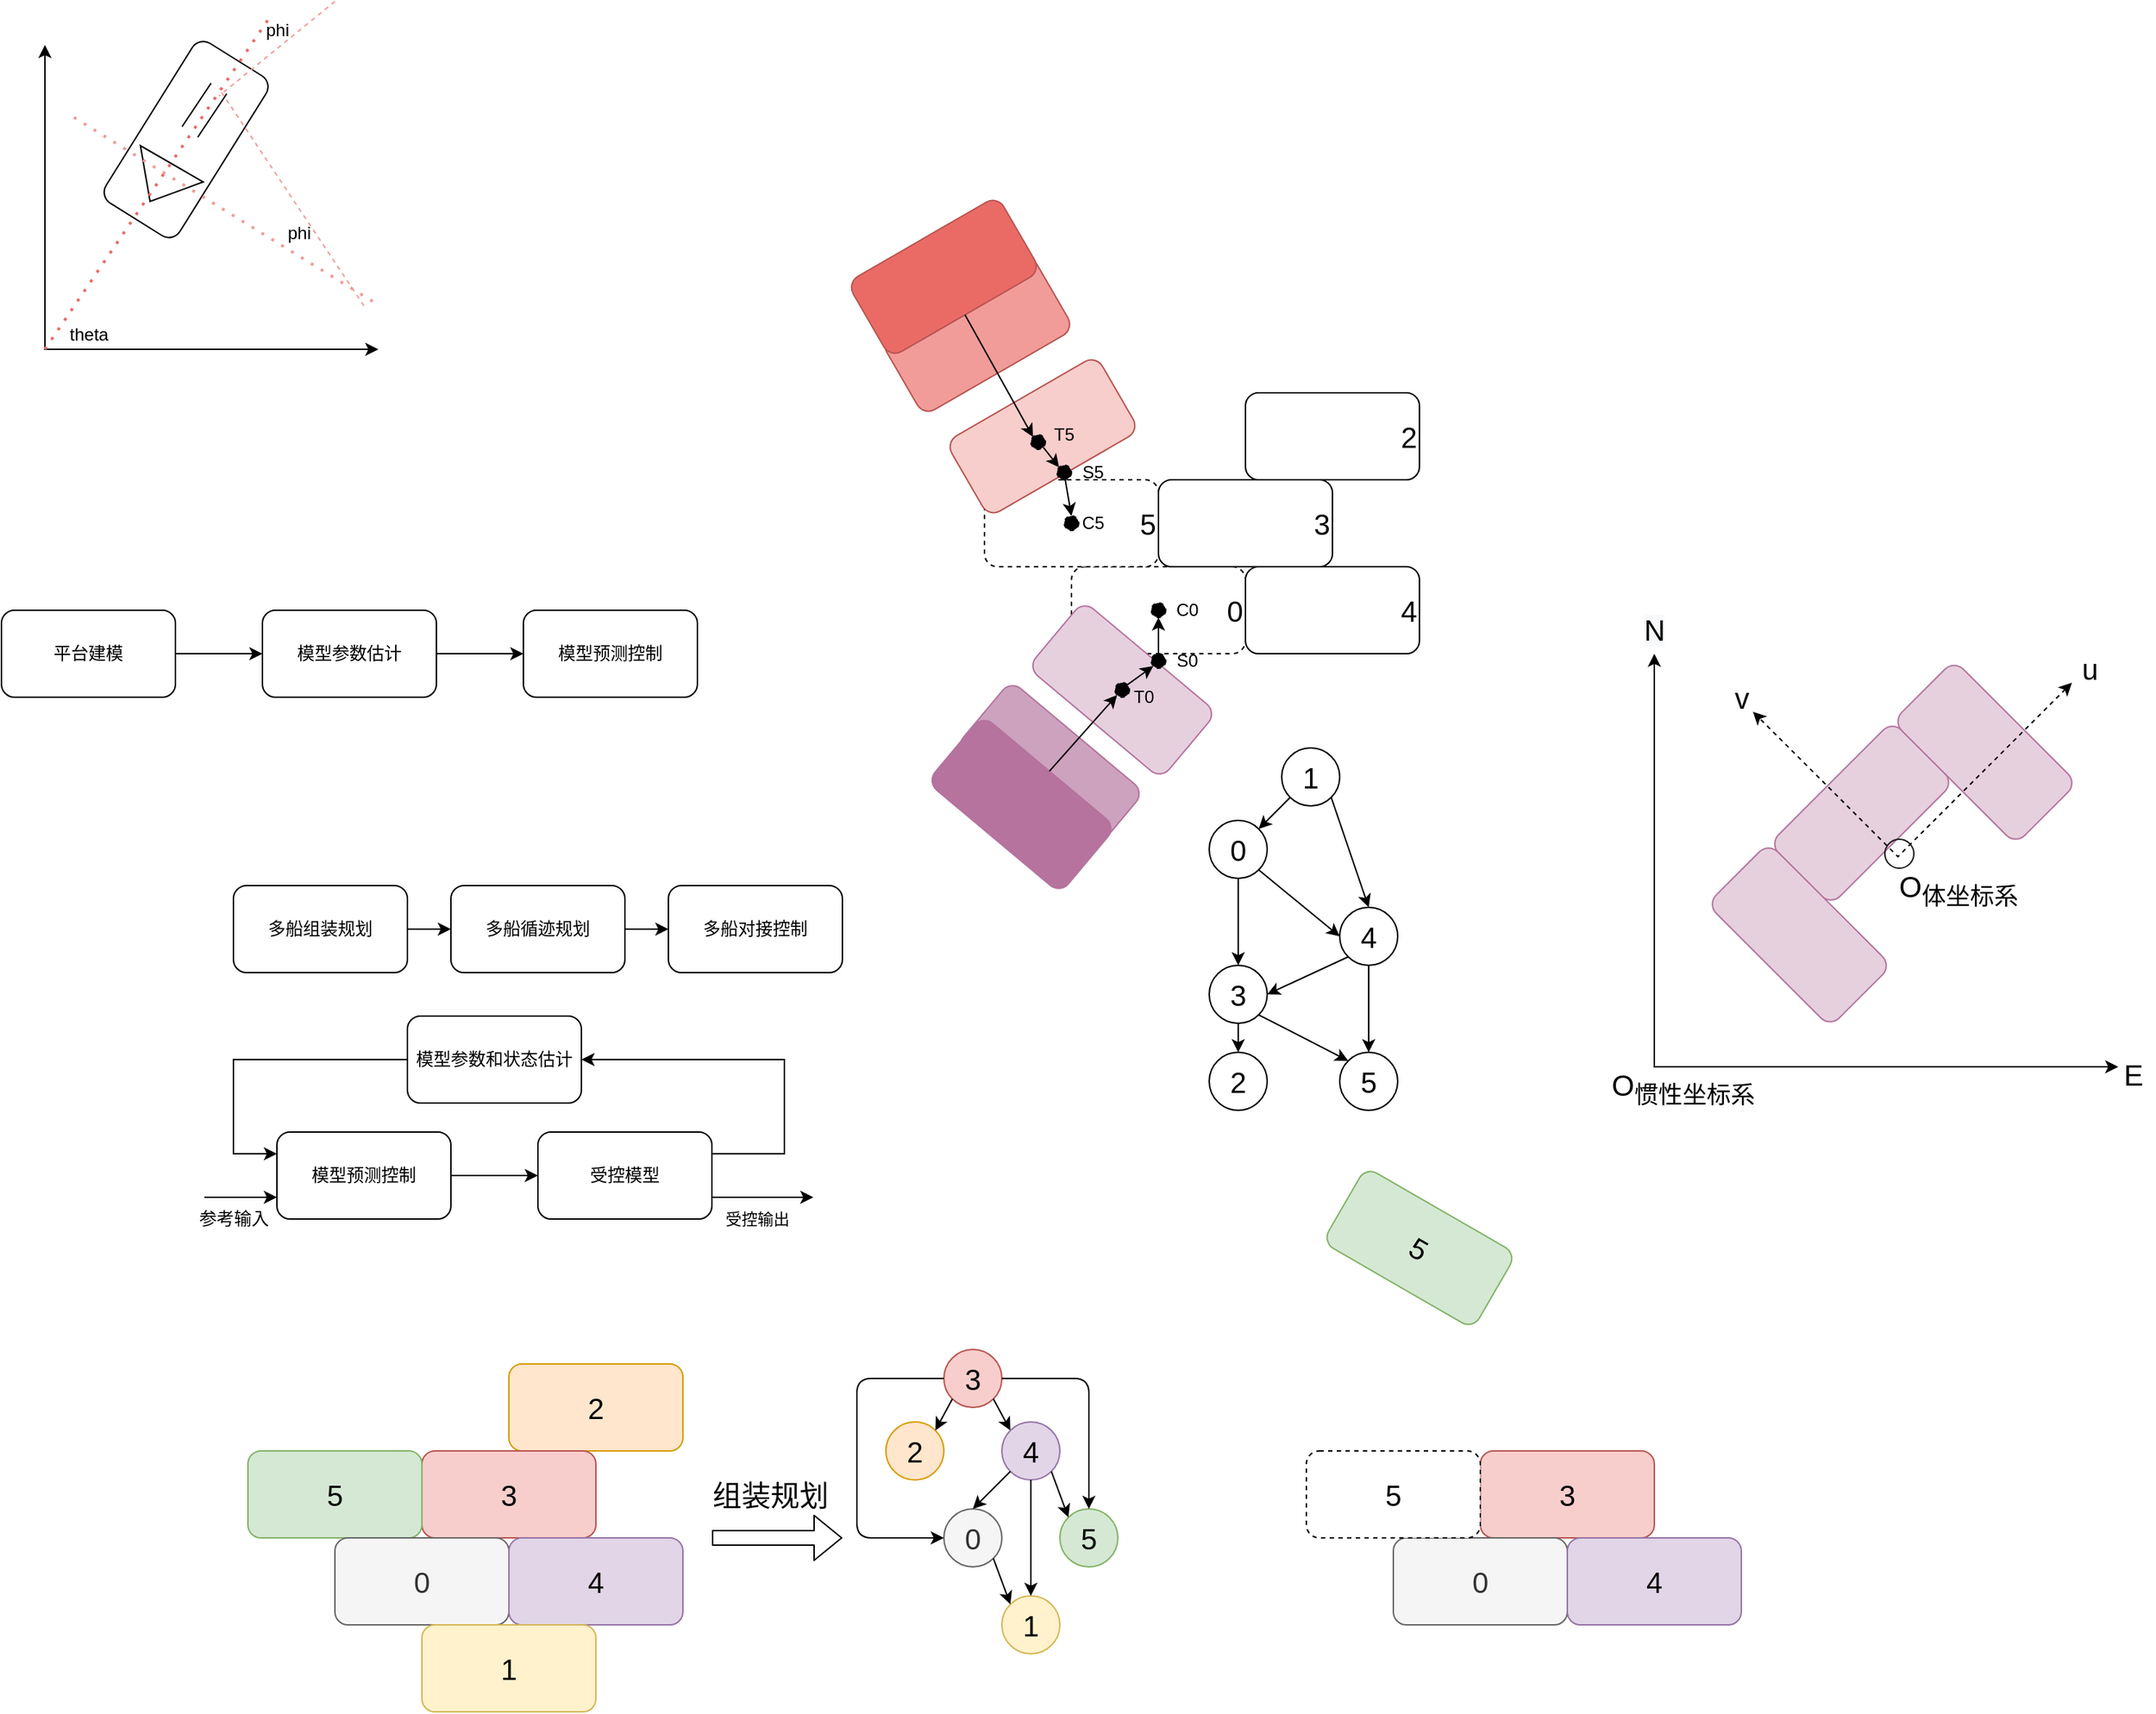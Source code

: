 <mxfile version="14.4.9" type="github">
  <diagram id="FAXyD-47zuVyecQbrcSH" name="Page-1">
    <mxGraphModel dx="742" dy="2247" grid="1" gridSize="10" guides="1" tooltips="1" connect="1" arrows="1" fold="1" page="1" pageScale="1" pageWidth="827" pageHeight="1169" math="0" shadow="0">
      <root>
        <mxCell id="0" />
        <mxCell id="1" parent="0" />
        <mxCell id="AAXRU6-8ZTAmclravYHT-68" value="&lt;font style=&quot;font-size: 20px&quot;&gt;&amp;nbsp; &amp;nbsp; &amp;nbsp; &amp;nbsp; &amp;nbsp; &amp;nbsp; &amp;nbsp; &amp;nbsp; &amp;nbsp; &amp;nbsp;0&lt;/font&gt;" style="rounded=1;whiteSpace=wrap;html=1;dashed=1;" parent="1" vertex="1">
          <mxGeometry x="828" y="330" width="120" height="60" as="geometry" />
        </mxCell>
        <mxCell id="AAXRU6-8ZTAmclravYHT-96" value="" style="rounded=1;whiteSpace=wrap;html=1;rotation=-140;strokeColor=#B5739D;fillColor=#E6D0DE;" parent="1" vertex="1">
          <mxGeometry x="803" y="385" width="120" height="60" as="geometry" />
        </mxCell>
        <mxCell id="AAXRU6-8ZTAmclravYHT-94" value="" style="rounded=1;whiteSpace=wrap;html=1;rotation=-140;strokeColor=#B5739D;fillColor=#CDA2BE;" parent="1" vertex="1">
          <mxGeometry x="753" y="440" width="120" height="60" as="geometry" />
        </mxCell>
        <mxCell id="AAXRU6-8ZTAmclravYHT-84" value="" style="rounded=1;whiteSpace=wrap;html=1;strokeColor=#b85450;rotation=-30;fillColor=#F19C99;" parent="1" vertex="1">
          <mxGeometry x="703" y="140" width="120" height="60" as="geometry" />
        </mxCell>
        <mxCell id="AAXRU6-8ZTAmclravYHT-67" value="&lt;font style=&quot;font-size: 20px&quot;&gt;&amp;nbsp; &amp;nbsp; &amp;nbsp; &amp;nbsp; &amp;nbsp; &amp;nbsp; &amp;nbsp; &amp;nbsp; &amp;nbsp; &amp;nbsp;5&lt;/font&gt;" style="rounded=1;whiteSpace=wrap;html=1;dashed=1;" parent="1" vertex="1">
          <mxGeometry x="768" y="270" width="120" height="60" as="geometry" />
        </mxCell>
        <mxCell id="AAXRU6-8ZTAmclravYHT-72" value="" style="rounded=1;whiteSpace=wrap;html=1;fillColor=#f8cecc;strokeColor=#b85450;rotation=-30;" parent="1" vertex="1">
          <mxGeometry x="748" y="210" width="120" height="60" as="geometry" />
        </mxCell>
        <mxCell id="AAXRU6-8ZTAmclravYHT-3" value="" style="edgeStyle=orthogonalEdgeStyle;rounded=0;orthogonalLoop=1;jettySize=auto;html=1;" parent="1" source="AAXRU6-8ZTAmclravYHT-1" target="AAXRU6-8ZTAmclravYHT-2" edge="1">
          <mxGeometry relative="1" as="geometry" />
        </mxCell>
        <mxCell id="AAXRU6-8ZTAmclravYHT-1" value="平台建模" style="rounded=1;whiteSpace=wrap;html=1;" parent="1" vertex="1">
          <mxGeometry x="90" y="360" width="120" height="60" as="geometry" />
        </mxCell>
        <mxCell id="AAXRU6-8ZTAmclravYHT-6" value="" style="edgeStyle=orthogonalEdgeStyle;rounded=0;orthogonalLoop=1;jettySize=auto;html=1;" parent="1" source="AAXRU6-8ZTAmclravYHT-2" target="AAXRU6-8ZTAmclravYHT-5" edge="1">
          <mxGeometry relative="1" as="geometry" />
        </mxCell>
        <mxCell id="AAXRU6-8ZTAmclravYHT-2" value="模型参数估计" style="rounded=1;whiteSpace=wrap;html=1;" parent="1" vertex="1">
          <mxGeometry x="270" y="360" width="120" height="60" as="geometry" />
        </mxCell>
        <mxCell id="AAXRU6-8ZTAmclravYHT-5" value="模型预测控制" style="whiteSpace=wrap;html=1;rounded=1;" parent="1" vertex="1">
          <mxGeometry x="450" y="360" width="120" height="60" as="geometry" />
        </mxCell>
        <mxCell id="AAXRU6-8ZTAmclravYHT-9" value="" style="edgeStyle=orthogonalEdgeStyle;rounded=0;orthogonalLoop=1;jettySize=auto;html=1;" parent="1" source="AAXRU6-8ZTAmclravYHT-7" target="AAXRU6-8ZTAmclravYHT-8" edge="1">
          <mxGeometry relative="1" as="geometry" />
        </mxCell>
        <mxCell id="AAXRU6-8ZTAmclravYHT-7" value="多船组装规划" style="rounded=1;whiteSpace=wrap;html=1;" parent="1" vertex="1">
          <mxGeometry x="250" y="550" width="120" height="60" as="geometry" />
        </mxCell>
        <mxCell id="AAXRU6-8ZTAmclravYHT-20" value="" style="edgeStyle=orthogonalEdgeStyle;rounded=0;orthogonalLoop=1;jettySize=auto;html=1;" parent="1" source="AAXRU6-8ZTAmclravYHT-8" target="AAXRU6-8ZTAmclravYHT-19" edge="1">
          <mxGeometry relative="1" as="geometry" />
        </mxCell>
        <mxCell id="AAXRU6-8ZTAmclravYHT-8" value="多船循迹规划" style="whiteSpace=wrap;html=1;rounded=1;" parent="1" vertex="1">
          <mxGeometry x="400" y="550" width="120" height="60" as="geometry" />
        </mxCell>
        <mxCell id="AAXRU6-8ZTAmclravYHT-15" value="" style="edgeStyle=orthogonalEdgeStyle;rounded=0;orthogonalLoop=1;jettySize=auto;html=1;" parent="1" source="AAXRU6-8ZTAmclravYHT-10" target="AAXRU6-8ZTAmclravYHT-11" edge="1">
          <mxGeometry relative="1" as="geometry" />
        </mxCell>
        <mxCell id="AAXRU6-8ZTAmclravYHT-10" value="模型预测控制" style="rounded=1;whiteSpace=wrap;html=1;" parent="1" vertex="1">
          <mxGeometry x="280" y="720" width="120" height="60" as="geometry" />
        </mxCell>
        <mxCell id="AAXRU6-8ZTAmclravYHT-11" value="受控模型" style="rounded=1;whiteSpace=wrap;html=1;" parent="1" vertex="1">
          <mxGeometry x="460" y="720" width="120" height="60" as="geometry" />
        </mxCell>
        <mxCell id="AAXRU6-8ZTAmclravYHT-13" value="" style="endArrow=classic;html=1;entryX=0;entryY=0.75;entryDx=0;entryDy=0;" parent="1" target="AAXRU6-8ZTAmclravYHT-10" edge="1">
          <mxGeometry width="50" height="50" relative="1" as="geometry">
            <mxPoint x="230" y="765" as="sourcePoint" />
            <mxPoint x="370" y="780" as="targetPoint" />
          </mxGeometry>
        </mxCell>
        <mxCell id="AAXRU6-8ZTAmclravYHT-14" value="参考输入" style="text;html=1;align=center;verticalAlign=middle;resizable=0;points=[];autosize=1;" parent="1" vertex="1">
          <mxGeometry x="220" y="770" width="60" height="20" as="geometry" />
        </mxCell>
        <mxCell id="AAXRU6-8ZTAmclravYHT-16" value="" style="endArrow=classic;html=1;exitX=1;exitY=0.75;exitDx=0;exitDy=0;" parent="1" source="AAXRU6-8ZTAmclravYHT-11" edge="1">
          <mxGeometry width="50" height="50" relative="1" as="geometry">
            <mxPoint x="600" y="760" as="sourcePoint" />
            <mxPoint x="650" y="765" as="targetPoint" />
            <Array as="points" />
          </mxGeometry>
        </mxCell>
        <mxCell id="AAXRU6-8ZTAmclravYHT-17" value="受控输出" style="edgeLabel;html=1;align=center;verticalAlign=middle;resizable=0;points=[];" parent="AAXRU6-8ZTAmclravYHT-16" vertex="1" connectable="0">
          <mxGeometry x="0.04" y="1" relative="1" as="geometry">
            <mxPoint x="-6" y="16" as="offset" />
          </mxGeometry>
        </mxCell>
        <mxCell id="AAXRU6-8ZTAmclravYHT-19" value="多船对接控制" style="whiteSpace=wrap;html=1;rounded=1;" parent="1" vertex="1">
          <mxGeometry x="550" y="550" width="120" height="60" as="geometry" />
        </mxCell>
        <mxCell id="AAXRU6-8ZTAmclravYHT-21" value="&lt;div class=&quot;O0&quot; style=&quot;margin-top: 0pt ; margin-bottom: 0pt ; margin-left: 0.38in ; text-indent: -0.38in&quot;&gt;模型参数和状态估计&lt;/div&gt;" style="rounded=1;whiteSpace=wrap;html=1;" parent="1" vertex="1">
          <mxGeometry x="370" y="640" width="120" height="60" as="geometry" />
        </mxCell>
        <mxCell id="AAXRU6-8ZTAmclravYHT-22" value="" style="endArrow=classic;html=1;entryX=1;entryY=0.5;entryDx=0;entryDy=0;rounded=0;exitX=1;exitY=0.25;exitDx=0;exitDy=0;" parent="1" source="AAXRU6-8ZTAmclravYHT-11" target="AAXRU6-8ZTAmclravYHT-21" edge="1">
          <mxGeometry width="50" height="50" relative="1" as="geometry">
            <mxPoint x="600" y="740" as="sourcePoint" />
            <mxPoint x="640" y="740" as="targetPoint" />
            <Array as="points">
              <mxPoint x="630" y="735" />
              <mxPoint x="630" y="670" />
            </Array>
          </mxGeometry>
        </mxCell>
        <mxCell id="AAXRU6-8ZTAmclravYHT-23" value="" style="endArrow=classic;html=1;exitX=0;exitY=0.5;exitDx=0;exitDy=0;entryX=0;entryY=0.25;entryDx=0;entryDy=0;rounded=0;" parent="1" source="AAXRU6-8ZTAmclravYHT-21" target="AAXRU6-8ZTAmclravYHT-10" edge="1">
          <mxGeometry width="50" height="50" relative="1" as="geometry">
            <mxPoint x="390" y="830" as="sourcePoint" />
            <mxPoint x="440" y="780" as="targetPoint" />
            <Array as="points">
              <mxPoint x="250" y="670" />
              <mxPoint x="250" y="735" />
            </Array>
          </mxGeometry>
        </mxCell>
        <mxCell id="AAXRU6-8ZTAmclravYHT-24" value="&lt;font style=&quot;font-size: 20px&quot;&gt;2&lt;/font&gt;" style="rounded=1;whiteSpace=wrap;html=1;fillColor=#ffe6cc;strokeColor=#d79b00;" parent="1" vertex="1">
          <mxGeometry x="440" y="880" width="120" height="60" as="geometry" />
        </mxCell>
        <mxCell id="AAXRU6-8ZTAmclravYHT-25" value="&lt;font style=&quot;font-size: 20px&quot;&gt;3&lt;/font&gt;" style="rounded=1;whiteSpace=wrap;html=1;fillColor=#f8cecc;strokeColor=#b85450;" parent="1" vertex="1">
          <mxGeometry x="380" y="940" width="120" height="60" as="geometry" />
        </mxCell>
        <mxCell id="AAXRU6-8ZTAmclravYHT-26" value="&lt;font style=&quot;font-size: 20px&quot;&gt;5&lt;/font&gt;" style="rounded=1;whiteSpace=wrap;html=1;fillColor=#d5e8d4;strokeColor=#82b366;" parent="1" vertex="1">
          <mxGeometry x="260" y="940" width="120" height="60" as="geometry" />
        </mxCell>
        <mxCell id="AAXRU6-8ZTAmclravYHT-27" value="&lt;font style=&quot;font-size: 20px&quot;&gt;0&lt;/font&gt;" style="rounded=1;whiteSpace=wrap;html=1;fillColor=#f5f5f5;strokeColor=#666666;fontColor=#333333;" parent="1" vertex="1">
          <mxGeometry x="320" y="1000" width="120" height="60" as="geometry" />
        </mxCell>
        <mxCell id="AAXRU6-8ZTAmclravYHT-28" value="&lt;font style=&quot;font-size: 20px&quot;&gt;4&lt;/font&gt;" style="rounded=1;whiteSpace=wrap;html=1;fillColor=#e1d5e7;strokeColor=#9673a6;" parent="1" vertex="1">
          <mxGeometry x="440" y="1000" width="120" height="60" as="geometry" />
        </mxCell>
        <mxCell id="AAXRU6-8ZTAmclravYHT-29" value="&lt;font style=&quot;font-size: 20px&quot;&gt;1&lt;/font&gt;" style="rounded=1;whiteSpace=wrap;html=1;fillColor=#fff2cc;strokeColor=#d6b656;" parent="1" vertex="1">
          <mxGeometry x="380" y="1060" width="120" height="60" as="geometry" />
        </mxCell>
        <mxCell id="AAXRU6-8ZTAmclravYHT-31" value="" style="shape=flexArrow;endArrow=classic;html=1;" parent="1" edge="1">
          <mxGeometry width="50" height="50" relative="1" as="geometry">
            <mxPoint x="580" y="1000" as="sourcePoint" />
            <mxPoint x="670" y="1000" as="targetPoint" />
          </mxGeometry>
        </mxCell>
        <mxCell id="AAXRU6-8ZTAmclravYHT-32" value="&lt;font style=&quot;font-size: 20px&quot;&gt;组装规划&lt;/font&gt;" style="text;html=1;align=center;verticalAlign=middle;resizable=0;points=[];autosize=1;" parent="1" vertex="1">
          <mxGeometry x="570" y="960" width="100" height="20" as="geometry" />
        </mxCell>
        <mxCell id="AAXRU6-8ZTAmclravYHT-35" value="&lt;font style=&quot;font-size: 20px&quot;&gt;3&lt;/font&gt;" style="ellipse;whiteSpace=wrap;html=1;aspect=fixed;fillColor=#f8cecc;strokeColor=#b85450;" parent="1" vertex="1">
          <mxGeometry x="740" y="870" width="40" height="40" as="geometry" />
        </mxCell>
        <mxCell id="AAXRU6-8ZTAmclravYHT-36" value="&lt;font style=&quot;font-size: 20px&quot;&gt;2&lt;/font&gt;" style="ellipse;whiteSpace=wrap;html=1;aspect=fixed;fillColor=#ffe6cc;strokeColor=#d79b00;" parent="1" vertex="1">
          <mxGeometry x="700" y="920" width="40" height="40" as="geometry" />
        </mxCell>
        <mxCell id="AAXRU6-8ZTAmclravYHT-37" value="&lt;font style=&quot;font-size: 20px&quot;&gt;4&lt;/font&gt;" style="ellipse;whiteSpace=wrap;html=1;aspect=fixed;fillColor=#e1d5e7;strokeColor=#9673a6;" parent="1" vertex="1">
          <mxGeometry x="780" y="920" width="40" height="40" as="geometry" />
        </mxCell>
        <mxCell id="AAXRU6-8ZTAmclravYHT-39" value="&lt;font style=&quot;font-size: 20px&quot;&gt;0&lt;/font&gt;" style="ellipse;whiteSpace=wrap;html=1;aspect=fixed;fillColor=#f5f5f5;strokeColor=#666666;fontColor=#333333;" parent="1" vertex="1">
          <mxGeometry x="740" y="980" width="40" height="40" as="geometry" />
        </mxCell>
        <mxCell id="AAXRU6-8ZTAmclravYHT-40" value="&lt;font style=&quot;font-size: 20px&quot;&gt;5&lt;/font&gt;" style="ellipse;whiteSpace=wrap;html=1;aspect=fixed;fillColor=#d5e8d4;strokeColor=#82b366;" parent="1" vertex="1">
          <mxGeometry x="820" y="980" width="40" height="40" as="geometry" />
        </mxCell>
        <mxCell id="AAXRU6-8ZTAmclravYHT-41" value="&lt;font style=&quot;font-size: 20px&quot;&gt;1&lt;/font&gt;" style="ellipse;whiteSpace=wrap;html=1;aspect=fixed;fillColor=#fff2cc;strokeColor=#d6b656;" parent="1" vertex="1">
          <mxGeometry x="780" y="1040" width="40" height="40" as="geometry" />
        </mxCell>
        <mxCell id="AAXRU6-8ZTAmclravYHT-42" value="" style="endArrow=classic;html=1;exitX=1;exitY=1;exitDx=0;exitDy=0;entryX=0;entryY=0;entryDx=0;entryDy=0;" parent="1" source="AAXRU6-8ZTAmclravYHT-35" target="AAXRU6-8ZTAmclravYHT-37" edge="1">
          <mxGeometry width="50" height="50" relative="1" as="geometry">
            <mxPoint x="910" y="900" as="sourcePoint" />
            <mxPoint x="830" y="850" as="targetPoint" />
          </mxGeometry>
        </mxCell>
        <mxCell id="AAXRU6-8ZTAmclravYHT-43" value="" style="endArrow=classic;html=1;exitX=1;exitY=0.5;exitDx=0;exitDy=0;entryX=0.5;entryY=0;entryDx=0;entryDy=0;" parent="1" source="AAXRU6-8ZTAmclravYHT-35" target="AAXRU6-8ZTAmclravYHT-40" edge="1">
          <mxGeometry width="50" height="50" relative="1" as="geometry">
            <mxPoint x="830" y="1010" as="sourcePoint" />
            <mxPoint x="880" y="960" as="targetPoint" />
            <Array as="points">
              <mxPoint x="840" y="890" />
            </Array>
          </mxGeometry>
        </mxCell>
        <mxCell id="AAXRU6-8ZTAmclravYHT-44" value="" style="endArrow=classic;html=1;exitX=0;exitY=1;exitDx=0;exitDy=0;entryX=1;entryY=0;entryDx=0;entryDy=0;" parent="1" source="AAXRU6-8ZTAmclravYHT-35" target="AAXRU6-8ZTAmclravYHT-36" edge="1">
          <mxGeometry width="50" height="50" relative="1" as="geometry">
            <mxPoint x="810" y="1010" as="sourcePoint" />
            <mxPoint x="860" y="960" as="targetPoint" />
          </mxGeometry>
        </mxCell>
        <mxCell id="AAXRU6-8ZTAmclravYHT-45" value="" style="endArrow=classic;html=1;exitX=0;exitY=0.5;exitDx=0;exitDy=0;entryX=0;entryY=0.5;entryDx=0;entryDy=0;" parent="1" source="AAXRU6-8ZTAmclravYHT-35" target="AAXRU6-8ZTAmclravYHT-39" edge="1">
          <mxGeometry width="50" height="50" relative="1" as="geometry">
            <mxPoint x="810" y="1010" as="sourcePoint" />
            <mxPoint x="860" y="960" as="targetPoint" />
            <Array as="points">
              <mxPoint x="680" y="890" />
              <mxPoint x="680" y="1000" />
            </Array>
          </mxGeometry>
        </mxCell>
        <mxCell id="AAXRU6-8ZTAmclravYHT-46" value="" style="endArrow=classic;html=1;exitX=0;exitY=1;exitDx=0;exitDy=0;entryX=0.5;entryY=0;entryDx=0;entryDy=0;" parent="1" source="AAXRU6-8ZTAmclravYHT-37" target="AAXRU6-8ZTAmclravYHT-39" edge="1">
          <mxGeometry width="50" height="50" relative="1" as="geometry">
            <mxPoint x="810" y="1010" as="sourcePoint" />
            <mxPoint x="860" y="960" as="targetPoint" />
          </mxGeometry>
        </mxCell>
        <mxCell id="AAXRU6-8ZTAmclravYHT-47" value="" style="endArrow=classic;html=1;exitX=1;exitY=1;exitDx=0;exitDy=0;entryX=0;entryY=0;entryDx=0;entryDy=0;" parent="1" source="AAXRU6-8ZTAmclravYHT-37" target="AAXRU6-8ZTAmclravYHT-40" edge="1">
          <mxGeometry width="50" height="50" relative="1" as="geometry">
            <mxPoint x="810" y="1010" as="sourcePoint" />
            <mxPoint x="860" y="960" as="targetPoint" />
          </mxGeometry>
        </mxCell>
        <mxCell id="AAXRU6-8ZTAmclravYHT-48" value="" style="endArrow=classic;html=1;exitX=0.5;exitY=1;exitDx=0;exitDy=0;entryX=0.5;entryY=0;entryDx=0;entryDy=0;" parent="1" source="AAXRU6-8ZTAmclravYHT-37" target="AAXRU6-8ZTAmclravYHT-41" edge="1">
          <mxGeometry width="50" height="50" relative="1" as="geometry">
            <mxPoint x="810" y="1010" as="sourcePoint" />
            <mxPoint x="860" y="960" as="targetPoint" />
          </mxGeometry>
        </mxCell>
        <mxCell id="AAXRU6-8ZTAmclravYHT-49" value="" style="endArrow=classic;html=1;exitX=1;exitY=1;exitDx=0;exitDy=0;entryX=0;entryY=0;entryDx=0;entryDy=0;" parent="1" source="AAXRU6-8ZTAmclravYHT-39" target="AAXRU6-8ZTAmclravYHT-41" edge="1">
          <mxGeometry width="50" height="50" relative="1" as="geometry">
            <mxPoint x="810" y="1010" as="sourcePoint" />
            <mxPoint x="860" y="960" as="targetPoint" />
          </mxGeometry>
        </mxCell>
        <mxCell id="AAXRU6-8ZTAmclravYHT-50" value="&lt;font style=&quot;font-size: 20px&quot;&gt;1&lt;/font&gt;" style="ellipse;whiteSpace=wrap;html=1;aspect=fixed;" parent="1" vertex="1">
          <mxGeometry x="973" y="455" width="40" height="40" as="geometry" />
        </mxCell>
        <mxCell id="AAXRU6-8ZTAmclravYHT-51" value="&lt;font style=&quot;font-size: 20px&quot;&gt;0&lt;/font&gt;" style="ellipse;whiteSpace=wrap;html=1;aspect=fixed;" parent="1" vertex="1">
          <mxGeometry x="923" y="505" width="40" height="40" as="geometry" />
        </mxCell>
        <mxCell id="AAXRU6-8ZTAmclravYHT-52" value="&lt;font style=&quot;font-size: 20px&quot;&gt;4&lt;/font&gt;" style="ellipse;whiteSpace=wrap;html=1;aspect=fixed;" parent="1" vertex="1">
          <mxGeometry x="1013" y="565" width="40" height="40" as="geometry" />
        </mxCell>
        <mxCell id="AAXRU6-8ZTAmclravYHT-53" value="&lt;font style=&quot;font-size: 20px&quot;&gt;3&lt;/font&gt;" style="ellipse;whiteSpace=wrap;html=1;aspect=fixed;" parent="1" vertex="1">
          <mxGeometry x="923" y="605" width="40" height="40" as="geometry" />
        </mxCell>
        <mxCell id="AAXRU6-8ZTAmclravYHT-54" value="&lt;font style=&quot;font-size: 20px&quot;&gt;5&lt;/font&gt;" style="ellipse;whiteSpace=wrap;html=1;aspect=fixed;" parent="1" vertex="1">
          <mxGeometry x="1013" y="665" width="40" height="40" as="geometry" />
        </mxCell>
        <mxCell id="AAXRU6-8ZTAmclravYHT-55" value="&lt;font style=&quot;font-size: 20px&quot;&gt;2&lt;/font&gt;" style="ellipse;whiteSpace=wrap;html=1;aspect=fixed;" parent="1" vertex="1">
          <mxGeometry x="923" y="665" width="40" height="40" as="geometry" />
        </mxCell>
        <mxCell id="AAXRU6-8ZTAmclravYHT-56" value="" style="endArrow=classic;html=1;exitX=0;exitY=1;exitDx=0;exitDy=0;entryX=1;entryY=0;entryDx=0;entryDy=0;" parent="1" source="AAXRU6-8ZTAmclravYHT-50" target="AAXRU6-8ZTAmclravYHT-51" edge="1">
          <mxGeometry width="50" height="50" relative="1" as="geometry">
            <mxPoint x="943" y="445" as="sourcePoint" />
            <mxPoint x="993" y="395" as="targetPoint" />
          </mxGeometry>
        </mxCell>
        <mxCell id="AAXRU6-8ZTAmclravYHT-57" value="" style="endArrow=classic;html=1;exitX=1;exitY=1;exitDx=0;exitDy=0;entryX=0.5;entryY=0;entryDx=0;entryDy=0;" parent="1" source="AAXRU6-8ZTAmclravYHT-50" target="AAXRU6-8ZTAmclravYHT-52" edge="1">
          <mxGeometry width="50" height="50" relative="1" as="geometry">
            <mxPoint x="1013" y="495" as="sourcePoint" />
            <mxPoint x="1063" y="445" as="targetPoint" />
          </mxGeometry>
        </mxCell>
        <mxCell id="AAXRU6-8ZTAmclravYHT-58" value="" style="endArrow=classic;html=1;exitX=1;exitY=1;exitDx=0;exitDy=0;entryX=0;entryY=0.5;entryDx=0;entryDy=0;" parent="1" source="AAXRU6-8ZTAmclravYHT-51" target="AAXRU6-8ZTAmclravYHT-52" edge="1">
          <mxGeometry width="50" height="50" relative="1" as="geometry">
            <mxPoint x="1043" y="515" as="sourcePoint" />
            <mxPoint x="1093" y="465" as="targetPoint" />
          </mxGeometry>
        </mxCell>
        <mxCell id="AAXRU6-8ZTAmclravYHT-59" value="" style="endArrow=classic;html=1;exitX=0.5;exitY=1;exitDx=0;exitDy=0;entryX=0.5;entryY=0;entryDx=0;entryDy=0;" parent="1" source="AAXRU6-8ZTAmclravYHT-51" target="AAXRU6-8ZTAmclravYHT-53" edge="1">
          <mxGeometry width="50" height="50" relative="1" as="geometry">
            <mxPoint x="823" y="635" as="sourcePoint" />
            <mxPoint x="873" y="585" as="targetPoint" />
          </mxGeometry>
        </mxCell>
        <mxCell id="AAXRU6-8ZTAmclravYHT-60" value="" style="endArrow=classic;html=1;exitX=0.5;exitY=1;exitDx=0;exitDy=0;entryX=0.5;entryY=0;entryDx=0;entryDy=0;" parent="1" source="AAXRU6-8ZTAmclravYHT-53" target="AAXRU6-8ZTAmclravYHT-55" edge="1">
          <mxGeometry width="50" height="50" relative="1" as="geometry">
            <mxPoint x="973.0" y="695" as="sourcePoint" />
            <mxPoint x="973.0" y="755" as="targetPoint" />
          </mxGeometry>
        </mxCell>
        <mxCell id="AAXRU6-8ZTAmclravYHT-61" value="" style="endArrow=classic;html=1;exitX=0;exitY=1;exitDx=0;exitDy=0;entryX=1;entryY=0.5;entryDx=0;entryDy=0;" parent="1" source="AAXRU6-8ZTAmclravYHT-52" target="AAXRU6-8ZTAmclravYHT-53" edge="1">
          <mxGeometry width="50" height="50" relative="1" as="geometry">
            <mxPoint x="823" y="635" as="sourcePoint" />
            <mxPoint x="873" y="585" as="targetPoint" />
          </mxGeometry>
        </mxCell>
        <mxCell id="AAXRU6-8ZTAmclravYHT-62" value="" style="endArrow=classic;html=1;exitX=0.5;exitY=1;exitDx=0;exitDy=0;entryX=0.5;entryY=0;entryDx=0;entryDy=0;" parent="1" source="AAXRU6-8ZTAmclravYHT-52" target="AAXRU6-8ZTAmclravYHT-54" edge="1">
          <mxGeometry width="50" height="50" relative="1" as="geometry">
            <mxPoint x="1023" y="625" as="sourcePoint" />
            <mxPoint x="1073" y="575" as="targetPoint" />
          </mxGeometry>
        </mxCell>
        <mxCell id="AAXRU6-8ZTAmclravYHT-63" value="" style="endArrow=classic;html=1;exitX=1;exitY=1;exitDx=0;exitDy=0;entryX=0;entryY=0;entryDx=0;entryDy=0;" parent="1" source="AAXRU6-8ZTAmclravYHT-53" target="AAXRU6-8ZTAmclravYHT-54" edge="1">
          <mxGeometry width="50" height="50" relative="1" as="geometry">
            <mxPoint x="823" y="635" as="sourcePoint" />
            <mxPoint x="873" y="585" as="targetPoint" />
          </mxGeometry>
        </mxCell>
        <mxCell id="AAXRU6-8ZTAmclravYHT-64" value="&lt;font style=&quot;font-size: 20px&quot;&gt;&amp;nbsp; &amp;nbsp; &amp;nbsp; &amp;nbsp; &amp;nbsp; &amp;nbsp; &amp;nbsp; &amp;nbsp; &amp;nbsp; &amp;nbsp;2&lt;/font&gt;" style="rounded=1;whiteSpace=wrap;html=1;" parent="1" vertex="1">
          <mxGeometry x="948" y="210" width="120" height="60" as="geometry" />
        </mxCell>
        <mxCell id="AAXRU6-8ZTAmclravYHT-65" value="&lt;font style=&quot;font-size: 20px&quot;&gt;&amp;nbsp; &amp;nbsp; &amp;nbsp; &amp;nbsp; &amp;nbsp; &amp;nbsp; &amp;nbsp; &amp;nbsp; &amp;nbsp; &amp;nbsp;3&lt;/font&gt;" style="rounded=1;whiteSpace=wrap;html=1;" parent="1" vertex="1">
          <mxGeometry x="888" y="270" width="120" height="60" as="geometry" />
        </mxCell>
        <mxCell id="AAXRU6-8ZTAmclravYHT-66" value="&lt;font style=&quot;font-size: 20px&quot;&gt;&amp;nbsp; &amp;nbsp; &amp;nbsp; &amp;nbsp; &amp;nbsp; &amp;nbsp; &amp;nbsp; &amp;nbsp; &amp;nbsp; &amp;nbsp;4&lt;/font&gt;" style="rounded=1;whiteSpace=wrap;html=1;" parent="1" vertex="1">
          <mxGeometry x="948" y="330" width="120" height="60" as="geometry" />
        </mxCell>
        <mxCell id="AAXRU6-8ZTAmclravYHT-70" value="" style="ellipse;whiteSpace=wrap;html=1;aspect=fixed;dashed=1;fillColor=#000000;" parent="1" vertex="1">
          <mxGeometry x="823" y="295" width="10" height="10" as="geometry" />
        </mxCell>
        <mxCell id="AAXRU6-8ZTAmclravYHT-71" value="" style="rounded=1;whiteSpace=wrap;html=1;strokeColor=#b85450;rotation=-30;fillColor=#EA6B66;" parent="1" vertex="1">
          <mxGeometry x="680" y="100" width="120" height="60" as="geometry" />
        </mxCell>
        <mxCell id="AAXRU6-8ZTAmclravYHT-74" value="" style="ellipse;whiteSpace=wrap;html=1;aspect=fixed;dashed=1;fillColor=#000000;" parent="1" vertex="1">
          <mxGeometry x="800" y="239" width="10" height="10" as="geometry" />
        </mxCell>
        <mxCell id="AAXRU6-8ZTAmclravYHT-76" value="" style="endArrow=classic;html=1;entryX=0;entryY=0;entryDx=0;entryDy=0;rounded=0;" parent="1" source="AAXRU6-8ZTAmclravYHT-71" target="AAXRU6-8ZTAmclravYHT-74" edge="1">
          <mxGeometry width="50" height="50" relative="1" as="geometry">
            <mxPoint x="758" y="140" as="sourcePoint" />
            <mxPoint x="824.464" y="296.464" as="targetPoint" />
            <Array as="points" />
          </mxGeometry>
        </mxCell>
        <mxCell id="AAXRU6-8ZTAmclravYHT-77" value="" style="ellipse;whiteSpace=wrap;html=1;aspect=fixed;dashed=1;fillColor=#000000;" parent="1" vertex="1">
          <mxGeometry x="818" y="260" width="10" height="10" as="geometry" />
        </mxCell>
        <mxCell id="AAXRU6-8ZTAmclravYHT-79" value="" style="endArrow=classic;html=1;exitX=1;exitY=1;exitDx=0;exitDy=0;entryX=0;entryY=0;entryDx=0;entryDy=0;" parent="1" source="AAXRU6-8ZTAmclravYHT-74" target="AAXRU6-8ZTAmclravYHT-77" edge="1">
          <mxGeometry width="50" height="50" relative="1" as="geometry">
            <mxPoint x="758" y="300" as="sourcePoint" />
            <mxPoint x="808" y="250" as="targetPoint" />
          </mxGeometry>
        </mxCell>
        <mxCell id="AAXRU6-8ZTAmclravYHT-80" value="" style="endArrow=classic;html=1;entryX=0.5;entryY=0;entryDx=0;entryDy=0;exitX=0.5;exitY=1;exitDx=0;exitDy=0;" parent="1" source="AAXRU6-8ZTAmclravYHT-72" target="AAXRU6-8ZTAmclravYHT-70" edge="1">
          <mxGeometry width="50" height="50" relative="1" as="geometry">
            <mxPoint x="758" y="300" as="sourcePoint" />
            <mxPoint x="808" y="250" as="targetPoint" />
          </mxGeometry>
        </mxCell>
        <mxCell id="AAXRU6-8ZTAmclravYHT-81" value="T5" style="text;html=1;strokeColor=none;fillColor=none;align=center;verticalAlign=middle;whiteSpace=wrap;rounded=0;" parent="1" vertex="1">
          <mxGeometry x="803" y="229" width="40" height="20" as="geometry" />
        </mxCell>
        <mxCell id="AAXRU6-8ZTAmclravYHT-82" value="S5" style="text;html=1;strokeColor=none;fillColor=none;align=center;verticalAlign=middle;whiteSpace=wrap;rounded=0;" parent="1" vertex="1">
          <mxGeometry x="823" y="255" width="40" height="20" as="geometry" />
        </mxCell>
        <mxCell id="AAXRU6-8ZTAmclravYHT-83" value="C5" style="text;html=1;strokeColor=none;fillColor=none;align=center;verticalAlign=middle;whiteSpace=wrap;rounded=0;" parent="1" vertex="1">
          <mxGeometry x="823" y="290" width="40" height="20" as="geometry" />
        </mxCell>
        <mxCell id="AAXRU6-8ZTAmclravYHT-86" value="" style="ellipse;whiteSpace=wrap;html=1;aspect=fixed;dashed=1;fillColor=#000000;" parent="1" vertex="1">
          <mxGeometry x="883" y="355" width="10" height="10" as="geometry" />
        </mxCell>
        <mxCell id="AAXRU6-8ZTAmclravYHT-87" value="" style="ellipse;whiteSpace=wrap;html=1;aspect=fixed;dashed=1;fillColor=#000000;" parent="1" vertex="1">
          <mxGeometry x="883" y="390" width="10" height="10" as="geometry" />
        </mxCell>
        <mxCell id="AAXRU6-8ZTAmclravYHT-88" value="" style="ellipse;whiteSpace=wrap;html=1;aspect=fixed;dashed=1;fillColor=#000000;" parent="1" vertex="1">
          <mxGeometry x="858" y="410" width="10" height="10" as="geometry" />
        </mxCell>
        <mxCell id="AAXRU6-8ZTAmclravYHT-90" value="" style="endArrow=classic;html=1;exitX=1;exitY=0;exitDx=0;exitDy=0;entryX=0;entryY=1;entryDx=0;entryDy=0;" parent="1" source="AAXRU6-8ZTAmclravYHT-88" target="AAXRU6-8ZTAmclravYHT-87" edge="1">
          <mxGeometry width="50" height="50" relative="1" as="geometry">
            <mxPoint x="878" y="360" as="sourcePoint" />
            <mxPoint x="928" y="310" as="targetPoint" />
          </mxGeometry>
        </mxCell>
        <mxCell id="AAXRU6-8ZTAmclravYHT-91" value="" style="endArrow=classic;html=1;exitX=0.5;exitY=1;exitDx=0;exitDy=0;entryX=0.5;entryY=1;entryDx=0;entryDy=0;" parent="1" source="AAXRU6-8ZTAmclravYHT-68" target="AAXRU6-8ZTAmclravYHT-86" edge="1">
          <mxGeometry width="50" height="50" relative="1" as="geometry">
            <mxPoint x="878" y="360" as="sourcePoint" />
            <mxPoint x="928" y="310" as="targetPoint" />
          </mxGeometry>
        </mxCell>
        <mxCell id="AAXRU6-8ZTAmclravYHT-92" value="" style="rounded=1;whiteSpace=wrap;html=1;rotation=-140;strokeColor=#B5739D;fillColor=#B5739D;" parent="1" vertex="1">
          <mxGeometry x="733.5" y="464" width="120" height="60" as="geometry" />
        </mxCell>
        <mxCell id="AAXRU6-8ZTAmclravYHT-93" value="" style="endArrow=classic;html=1;entryX=0;entryY=1;entryDx=0;entryDy=0;exitX=0.5;exitY=1;exitDx=0;exitDy=0;" parent="1" source="AAXRU6-8ZTAmclravYHT-92" target="AAXRU6-8ZTAmclravYHT-88" edge="1">
          <mxGeometry width="50" height="50" relative="1" as="geometry">
            <mxPoint x="928" y="470" as="sourcePoint" />
            <mxPoint x="928" y="310" as="targetPoint" />
          </mxGeometry>
        </mxCell>
        <mxCell id="AAXRU6-8ZTAmclravYHT-97" value="C0" style="text;html=1;strokeColor=none;fillColor=none;align=center;verticalAlign=middle;whiteSpace=wrap;rounded=0;" parent="1" vertex="1">
          <mxGeometry x="888" y="350" width="40" height="20" as="geometry" />
        </mxCell>
        <mxCell id="AAXRU6-8ZTAmclravYHT-98" value="S0" style="text;html=1;strokeColor=none;fillColor=none;align=center;verticalAlign=middle;whiteSpace=wrap;rounded=0;" parent="1" vertex="1">
          <mxGeometry x="888" y="385" width="40" height="20" as="geometry" />
        </mxCell>
        <mxCell id="AAXRU6-8ZTAmclravYHT-99" value="T0" style="text;html=1;strokeColor=none;fillColor=none;align=center;verticalAlign=middle;whiteSpace=wrap;rounded=0;" parent="1" vertex="1">
          <mxGeometry x="858" y="410" width="40" height="20" as="geometry" />
        </mxCell>
        <mxCell id="AAXRU6-8ZTAmclravYHT-102" value="" style="endArrow=classic;startArrow=classic;html=1;rounded=0;" parent="1" edge="1">
          <mxGeometry width="50" height="50" relative="1" as="geometry">
            <mxPoint x="1550" y="675" as="sourcePoint" />
            <mxPoint x="1230" y="390" as="targetPoint" />
            <Array as="points">
              <mxPoint x="1230" y="675" />
            </Array>
          </mxGeometry>
        </mxCell>
        <mxCell id="AAXRU6-8ZTAmclravYHT-103" value="&lt;span style=&quot;font-size: 20px&quot;&gt;E&lt;/span&gt;" style="text;html=1;align=center;verticalAlign=middle;resizable=0;points=[];autosize=1;" parent="1" vertex="1">
          <mxGeometry x="1545" y="670" width="30" height="20" as="geometry" />
        </mxCell>
        <mxCell id="AAXRU6-8ZTAmclravYHT-104" value="&lt;span style=&quot;color: rgb(0 , 0 , 0) ; font-family: &amp;#34;helvetica&amp;#34; ; font-size: 20px ; font-style: normal ; font-weight: normal ; letter-spacing: normal ; text-align: center ; text-indent: 0px ; text-transform: none ; word-spacing: 0px ; background-color: rgb(248 , 249 , 250) ; text-decoration: none ; display: inline ; float: none&quot;&gt;N&lt;/span&gt;" style="text;whiteSpace=wrap;html=1;" parent="1" vertex="1">
          <mxGeometry x="1221" y="355" width="40" height="30" as="geometry" />
        </mxCell>
        <mxCell id="AAXRU6-8ZTAmclravYHT-105" value="" style="rounded=1;whiteSpace=wrap;html=1;strokeColor=#B5739D;fillColor=#E6D0DE;rotation=-45;" parent="1" vertex="1">
          <mxGeometry x="1313" y="470" width="120" height="60" as="geometry" />
        </mxCell>
        <mxCell id="AAXRU6-8ZTAmclravYHT-106" value="" style="rounded=1;whiteSpace=wrap;html=1;strokeColor=#B5739D;fillColor=#E6D0DE;rotation=45;" parent="1" vertex="1">
          <mxGeometry x="1270" y="554" width="120" height="60" as="geometry" />
        </mxCell>
        <mxCell id="AAXRU6-8ZTAmclravYHT-107" value="" style="rounded=1;whiteSpace=wrap;html=1;strokeColor=#B5739D;fillColor=#E6D0DE;rotation=45;" parent="1" vertex="1">
          <mxGeometry x="1398" y="428" width="120" height="60" as="geometry" />
        </mxCell>
        <mxCell id="AAXRU6-8ZTAmclravYHT-109" value="" style="endArrow=classic;startArrow=classic;html=1;rounded=0;dashed=1;" parent="1" edge="1">
          <mxGeometry width="50" height="50" relative="1" as="geometry">
            <mxPoint x="1518" y="410" as="sourcePoint" />
            <mxPoint x="1298" y="430" as="targetPoint" />
            <Array as="points">
              <mxPoint x="1398" y="530" />
            </Array>
          </mxGeometry>
        </mxCell>
        <mxCell id="AAXRU6-8ZTAmclravYHT-110" value="" style="ellipse;whiteSpace=wrap;html=1;aspect=fixed;fillColor=none;strokeColor=#1A1A1A;" parent="1" vertex="1">
          <mxGeometry x="1389" y="518" width="20" height="20" as="geometry" />
        </mxCell>
        <mxCell id="AAXRU6-8ZTAmclravYHT-112" value="&lt;font style=&quot;font-size: 20px&quot;&gt;O&lt;sub&gt;体坐标系&lt;/sub&gt;&lt;/font&gt;" style="text;html=1;strokeColor=none;fillColor=none;align=center;verticalAlign=middle;whiteSpace=wrap;rounded=0;" parent="1" vertex="1">
          <mxGeometry x="1390" y="538" width="100" height="30" as="geometry" />
        </mxCell>
        <mxCell id="AAXRU6-8ZTAmclravYHT-113" value="&lt;font style=&quot;font-size: 20px&quot;&gt;O&lt;sub&gt;惯性坐标系&lt;/sub&gt;&lt;/font&gt;" style="text;html=1;strokeColor=none;fillColor=none;align=center;verticalAlign=middle;whiteSpace=wrap;rounded=0;" parent="1" vertex="1">
          <mxGeometry x="1180" y="670" width="140" height="40" as="geometry" />
        </mxCell>
        <mxCell id="AAXRU6-8ZTAmclravYHT-114" value="&lt;font style=&quot;font-size: 20px&quot;&gt;v&lt;/font&gt;" style="text;html=1;align=center;verticalAlign=middle;resizable=0;points=[];autosize=1;" parent="1" vertex="1">
          <mxGeometry x="1275" y="410" width="30" height="20" as="geometry" />
        </mxCell>
        <mxCell id="AAXRU6-8ZTAmclravYHT-115" value="&lt;font style=&quot;font-size: 20px&quot;&gt;u&lt;/font&gt;" style="text;html=1;align=center;verticalAlign=middle;resizable=0;points=[];autosize=1;" parent="1" vertex="1">
          <mxGeometry x="1515" y="390" width="30" height="20" as="geometry" />
        </mxCell>
        <mxCell id="t31sdYyMzuBuFM77u9on-1" value="" style="rounded=1;whiteSpace=wrap;html=1;rotation=-58;" parent="1" vertex="1">
          <mxGeometry x="152.35" y="5.24" width="130" height="60" as="geometry" />
        </mxCell>
        <mxCell id="t31sdYyMzuBuFM77u9on-2" value="" style="endArrow=classic;startArrow=classic;html=1;rounded=0;" parent="1" edge="1">
          <mxGeometry width="50" height="50" relative="1" as="geometry">
            <mxPoint x="350" y="180" as="sourcePoint" />
            <mxPoint x="120" y="-30" as="targetPoint" />
            <Array as="points">
              <mxPoint x="120" y="180" />
            </Array>
          </mxGeometry>
        </mxCell>
        <mxCell id="t31sdYyMzuBuFM77u9on-3" value="" style="triangle;whiteSpace=wrap;html=1;rotation=120;" parent="1" vertex="1">
          <mxGeometry x="185" y="40" width="30" height="50" as="geometry" />
        </mxCell>
        <mxCell id="t31sdYyMzuBuFM77u9on-4" value="" style="shape=link;html=1;width=13;" parent="1" edge="1">
          <mxGeometry width="100" relative="1" as="geometry">
            <mxPoint x="240" as="sourcePoint" />
            <mxPoint x="220" y="30" as="targetPoint" />
          </mxGeometry>
        </mxCell>
        <mxCell id="t31sdYyMzuBuFM77u9on-5" value="" style="endArrow=none;dashed=1;html=1;dashPattern=1 3;strokeWidth=2;fillColor=#f8cecc;strokeColor=#EA6B66;" parent="1" edge="1">
          <mxGeometry width="50" height="50" relative="1" as="geometry">
            <mxPoint x="120" y="180" as="sourcePoint" />
            <mxPoint x="275" y="-49" as="targetPoint" />
          </mxGeometry>
        </mxCell>
        <mxCell id="t31sdYyMzuBuFM77u9on-6" value="" style="endArrow=none;dashed=1;html=1;dashPattern=1 3;strokeWidth=2;strokeColor=#F19C99;" parent="1" edge="1">
          <mxGeometry width="50" height="50" relative="1" as="geometry">
            <mxPoint x="140" y="20" as="sourcePoint" />
            <mxPoint x="351" y="150" as="targetPoint" />
          </mxGeometry>
        </mxCell>
        <mxCell id="t31sdYyMzuBuFM77u9on-7" value="" style="endArrow=none;dashed=1;html=1;strokeColor=#F19C99;" parent="1" edge="1">
          <mxGeometry width="50" height="50" relative="1" as="geometry">
            <mxPoint x="340" y="150" as="sourcePoint" />
            <mxPoint x="240" as="targetPoint" />
          </mxGeometry>
        </mxCell>
        <mxCell id="t31sdYyMzuBuFM77u9on-8" value="phi" style="text;html=1;align=center;verticalAlign=middle;resizable=0;points=[];autosize=1;" parent="1" vertex="1">
          <mxGeometry x="280" y="90" width="30" height="20" as="geometry" />
        </mxCell>
        <mxCell id="t31sdYyMzuBuFM77u9on-9" value="" style="endArrow=none;dashed=1;html=1;strokeColor=#F19C99;" parent="1" edge="1">
          <mxGeometry width="50" height="50" relative="1" as="geometry">
            <mxPoint x="320" y="-60" as="sourcePoint" />
            <mxPoint x="240" y="5.24" as="targetPoint" />
          </mxGeometry>
        </mxCell>
        <mxCell id="t31sdYyMzuBuFM77u9on-10" value="phi" style="text;html=1;align=center;verticalAlign=middle;resizable=0;points=[];autosize=1;" parent="1" vertex="1">
          <mxGeometry x="265" y="-50" width="30" height="20" as="geometry" />
        </mxCell>
        <mxCell id="t31sdYyMzuBuFM77u9on-11" value="theta" style="text;html=1;align=center;verticalAlign=middle;resizable=0;points=[];autosize=1;" parent="1" vertex="1">
          <mxGeometry x="130" y="160" width="40" height="20" as="geometry" />
        </mxCell>
        <mxCell id="tBQAYO-pkPGWsiekSiNa-1" value="&lt;font style=&quot;font-size: 20px&quot;&gt;3&lt;/font&gt;" style="rounded=1;whiteSpace=wrap;html=1;fillColor=#f8cecc;strokeColor=#b85450;" vertex="1" parent="1">
          <mxGeometry x="1110" y="940" width="120" height="60" as="geometry" />
        </mxCell>
        <mxCell id="tBQAYO-pkPGWsiekSiNa-2" value="&lt;font style=&quot;font-size: 20px&quot;&gt;0&lt;/font&gt;" style="rounded=1;whiteSpace=wrap;html=1;fillColor=#f5f5f5;strokeColor=#666666;fontColor=#333333;" vertex="1" parent="1">
          <mxGeometry x="1050" y="1000" width="120" height="60" as="geometry" />
        </mxCell>
        <mxCell id="tBQAYO-pkPGWsiekSiNa-3" value="&lt;font style=&quot;font-size: 20px&quot;&gt;4&lt;/font&gt;" style="rounded=1;whiteSpace=wrap;html=1;fillColor=#e1d5e7;strokeColor=#9673a6;" vertex="1" parent="1">
          <mxGeometry x="1170" y="1000" width="120" height="60" as="geometry" />
        </mxCell>
        <mxCell id="tBQAYO-pkPGWsiekSiNa-4" value="&lt;font style=&quot;font-size: 20px&quot;&gt;5&lt;/font&gt;" style="rounded=1;whiteSpace=wrap;html=1;fillColor=#d5e8d4;strokeColor=#82b366;rotation=30;" vertex="1" parent="1">
          <mxGeometry x="1008" y="770" width="120" height="60" as="geometry" />
        </mxCell>
        <mxCell id="tBQAYO-pkPGWsiekSiNa-5" value="&lt;font style=&quot;font-size: 20px&quot;&gt;5&lt;/font&gt;" style="rounded=1;whiteSpace=wrap;html=1;dashed=1;" vertex="1" parent="1">
          <mxGeometry x="990" y="940" width="120" height="60" as="geometry" />
        </mxCell>
      </root>
    </mxGraphModel>
  </diagram>
</mxfile>
